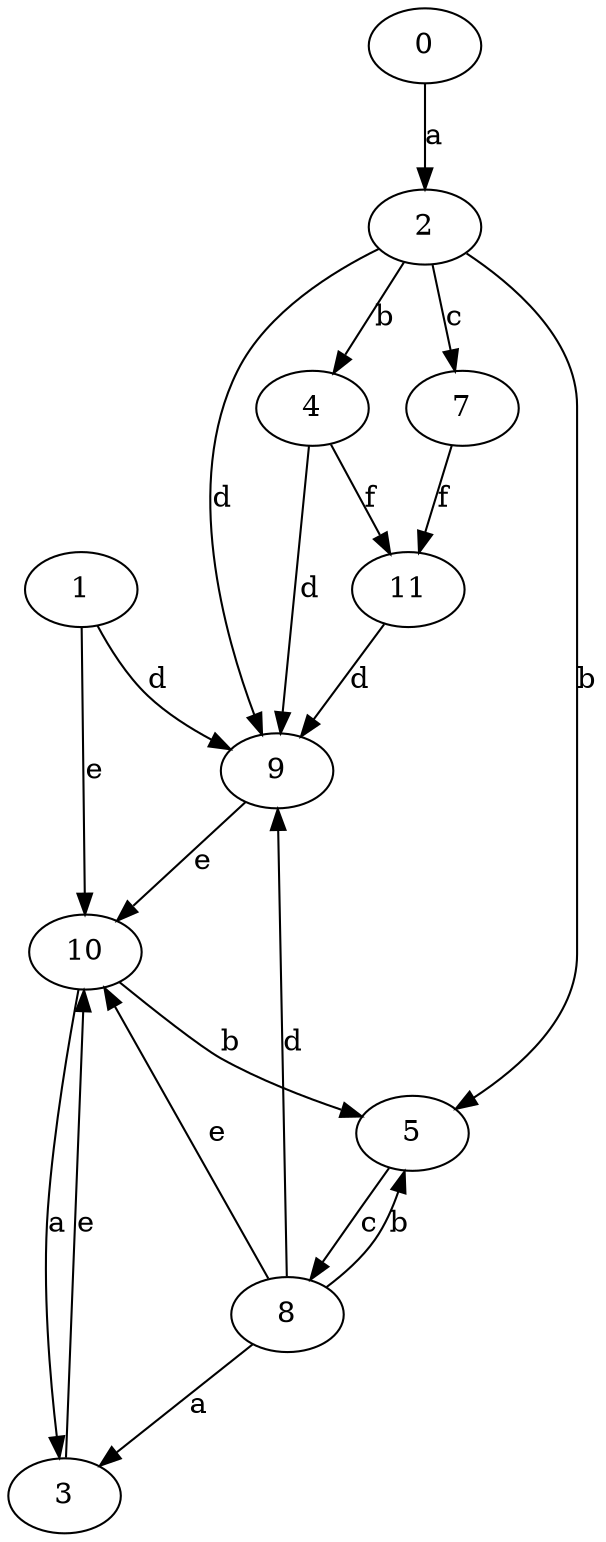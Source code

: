 strict digraph  {
2;
3;
4;
5;
7;
8;
9;
0;
10;
1;
11;
2 -> 4  [label=b];
2 -> 5  [label=b];
2 -> 7  [label=c];
2 -> 9  [label=d];
3 -> 10  [label=e];
4 -> 9  [label=d];
4 -> 11  [label=f];
5 -> 8  [label=c];
7 -> 11  [label=f];
8 -> 3  [label=a];
8 -> 5  [label=b];
8 -> 9  [label=d];
8 -> 10  [label=e];
9 -> 10  [label=e];
0 -> 2  [label=a];
10 -> 3  [label=a];
10 -> 5  [label=b];
1 -> 9  [label=d];
1 -> 10  [label=e];
11 -> 9  [label=d];
}
